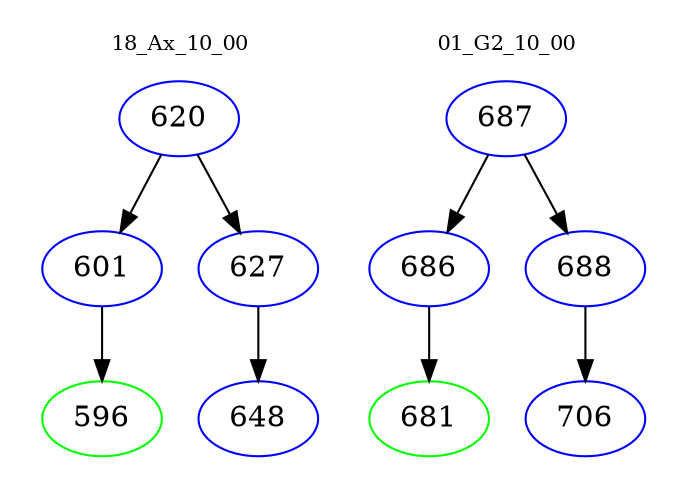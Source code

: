 digraph{
subgraph cluster_0 {
color = white
label = "18_Ax_10_00";
fontsize=10;
T0_620 [label="620", color="blue"]
T0_620 -> T0_601 [color="black"]
T0_601 [label="601", color="blue"]
T0_601 -> T0_596 [color="black"]
T0_596 [label="596", color="green"]
T0_620 -> T0_627 [color="black"]
T0_627 [label="627", color="blue"]
T0_627 -> T0_648 [color="black"]
T0_648 [label="648", color="blue"]
}
subgraph cluster_1 {
color = white
label = "01_G2_10_00";
fontsize=10;
T1_687 [label="687", color="blue"]
T1_687 -> T1_686 [color="black"]
T1_686 [label="686", color="blue"]
T1_686 -> T1_681 [color="black"]
T1_681 [label="681", color="green"]
T1_687 -> T1_688 [color="black"]
T1_688 [label="688", color="blue"]
T1_688 -> T1_706 [color="black"]
T1_706 [label="706", color="blue"]
}
}
